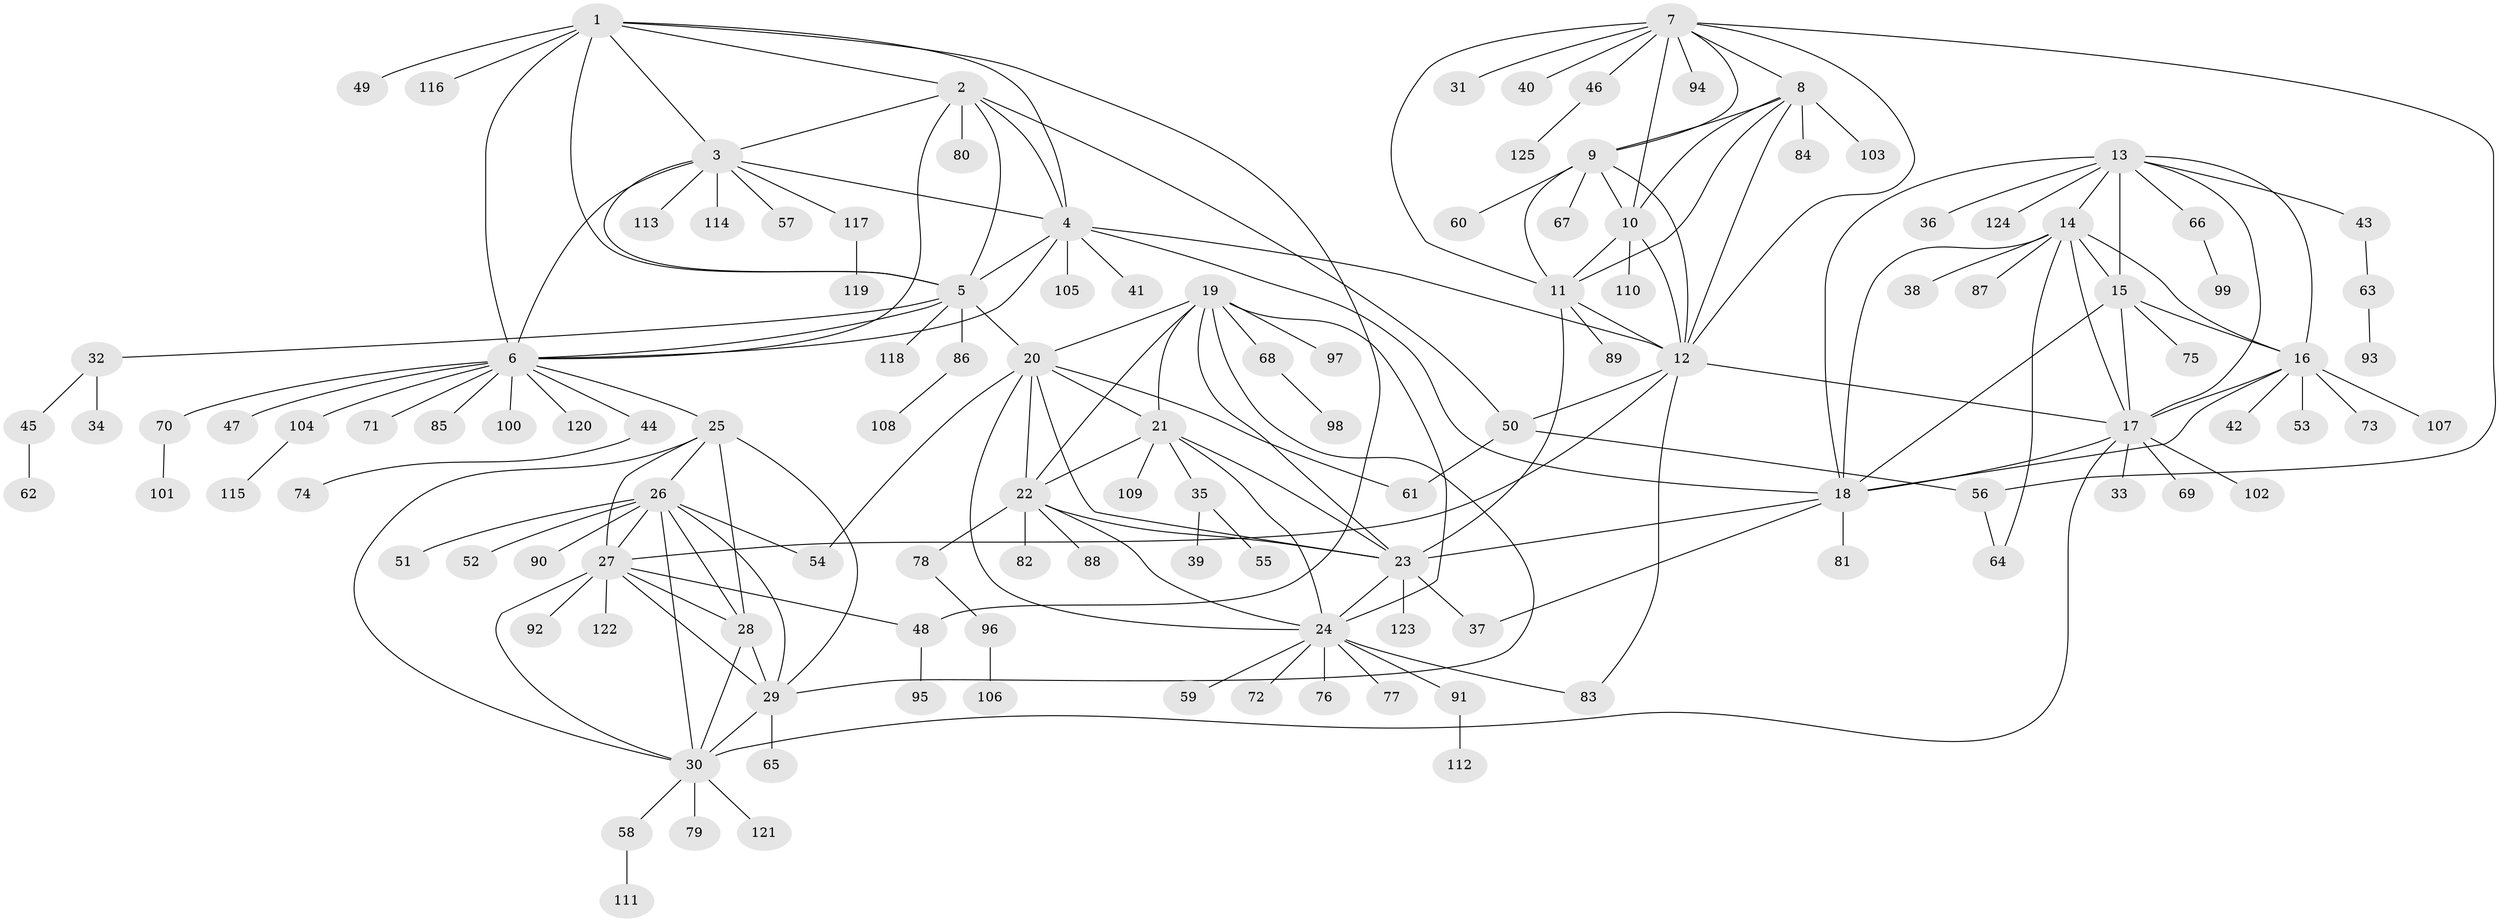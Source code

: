 // coarse degree distribution, {13: 0.02, 3: 0.06, 4: 0.04, 8: 0.06, 12: 0.02, 2: 0.08, 6: 0.08, 7: 0.02, 1: 0.62}
// Generated by graph-tools (version 1.1) at 2025/19/03/04/25 18:19:39]
// undirected, 125 vertices, 188 edges
graph export_dot {
graph [start="1"]
  node [color=gray90,style=filled];
  1;
  2;
  3;
  4;
  5;
  6;
  7;
  8;
  9;
  10;
  11;
  12;
  13;
  14;
  15;
  16;
  17;
  18;
  19;
  20;
  21;
  22;
  23;
  24;
  25;
  26;
  27;
  28;
  29;
  30;
  31;
  32;
  33;
  34;
  35;
  36;
  37;
  38;
  39;
  40;
  41;
  42;
  43;
  44;
  45;
  46;
  47;
  48;
  49;
  50;
  51;
  52;
  53;
  54;
  55;
  56;
  57;
  58;
  59;
  60;
  61;
  62;
  63;
  64;
  65;
  66;
  67;
  68;
  69;
  70;
  71;
  72;
  73;
  74;
  75;
  76;
  77;
  78;
  79;
  80;
  81;
  82;
  83;
  84;
  85;
  86;
  87;
  88;
  89;
  90;
  91;
  92;
  93;
  94;
  95;
  96;
  97;
  98;
  99;
  100;
  101;
  102;
  103;
  104;
  105;
  106;
  107;
  108;
  109;
  110;
  111;
  112;
  113;
  114;
  115;
  116;
  117;
  118;
  119;
  120;
  121;
  122;
  123;
  124;
  125;
  1 -- 2;
  1 -- 3;
  1 -- 4;
  1 -- 5;
  1 -- 6;
  1 -- 48;
  1 -- 49;
  1 -- 116;
  2 -- 3;
  2 -- 4;
  2 -- 5;
  2 -- 6;
  2 -- 50;
  2 -- 80;
  3 -- 4;
  3 -- 5;
  3 -- 6;
  3 -- 57;
  3 -- 113;
  3 -- 114;
  3 -- 117;
  4 -- 5;
  4 -- 6;
  4 -- 12;
  4 -- 18;
  4 -- 41;
  4 -- 105;
  5 -- 6;
  5 -- 20;
  5 -- 32;
  5 -- 86;
  5 -- 118;
  6 -- 25;
  6 -- 44;
  6 -- 47;
  6 -- 70;
  6 -- 71;
  6 -- 85;
  6 -- 100;
  6 -- 104;
  6 -- 120;
  7 -- 8;
  7 -- 9;
  7 -- 10;
  7 -- 11;
  7 -- 12;
  7 -- 31;
  7 -- 40;
  7 -- 46;
  7 -- 56;
  7 -- 94;
  8 -- 9;
  8 -- 10;
  8 -- 11;
  8 -- 12;
  8 -- 84;
  8 -- 103;
  9 -- 10;
  9 -- 11;
  9 -- 12;
  9 -- 60;
  9 -- 67;
  10 -- 11;
  10 -- 12;
  10 -- 110;
  11 -- 12;
  11 -- 23;
  11 -- 89;
  12 -- 17;
  12 -- 27;
  12 -- 50;
  12 -- 83;
  13 -- 14;
  13 -- 15;
  13 -- 16;
  13 -- 17;
  13 -- 18;
  13 -- 36;
  13 -- 43;
  13 -- 66;
  13 -- 124;
  14 -- 15;
  14 -- 16;
  14 -- 17;
  14 -- 18;
  14 -- 38;
  14 -- 64;
  14 -- 87;
  15 -- 16;
  15 -- 17;
  15 -- 18;
  15 -- 75;
  16 -- 17;
  16 -- 18;
  16 -- 42;
  16 -- 53;
  16 -- 73;
  16 -- 107;
  17 -- 18;
  17 -- 30;
  17 -- 33;
  17 -- 69;
  17 -- 102;
  18 -- 23;
  18 -- 37;
  18 -- 81;
  19 -- 20;
  19 -- 21;
  19 -- 22;
  19 -- 23;
  19 -- 24;
  19 -- 29;
  19 -- 68;
  19 -- 97;
  20 -- 21;
  20 -- 22;
  20 -- 23;
  20 -- 24;
  20 -- 54;
  20 -- 61;
  21 -- 22;
  21 -- 23;
  21 -- 24;
  21 -- 35;
  21 -- 109;
  22 -- 23;
  22 -- 24;
  22 -- 78;
  22 -- 82;
  22 -- 88;
  23 -- 24;
  23 -- 37;
  23 -- 123;
  24 -- 59;
  24 -- 72;
  24 -- 76;
  24 -- 77;
  24 -- 83;
  24 -- 91;
  25 -- 26;
  25 -- 27;
  25 -- 28;
  25 -- 29;
  25 -- 30;
  26 -- 27;
  26 -- 28;
  26 -- 29;
  26 -- 30;
  26 -- 51;
  26 -- 52;
  26 -- 54;
  26 -- 90;
  27 -- 28;
  27 -- 29;
  27 -- 30;
  27 -- 48;
  27 -- 92;
  27 -- 122;
  28 -- 29;
  28 -- 30;
  29 -- 30;
  29 -- 65;
  30 -- 58;
  30 -- 79;
  30 -- 121;
  32 -- 34;
  32 -- 45;
  35 -- 39;
  35 -- 55;
  43 -- 63;
  44 -- 74;
  45 -- 62;
  46 -- 125;
  48 -- 95;
  50 -- 56;
  50 -- 61;
  56 -- 64;
  58 -- 111;
  63 -- 93;
  66 -- 99;
  68 -- 98;
  70 -- 101;
  78 -- 96;
  86 -- 108;
  91 -- 112;
  96 -- 106;
  104 -- 115;
  117 -- 119;
}
